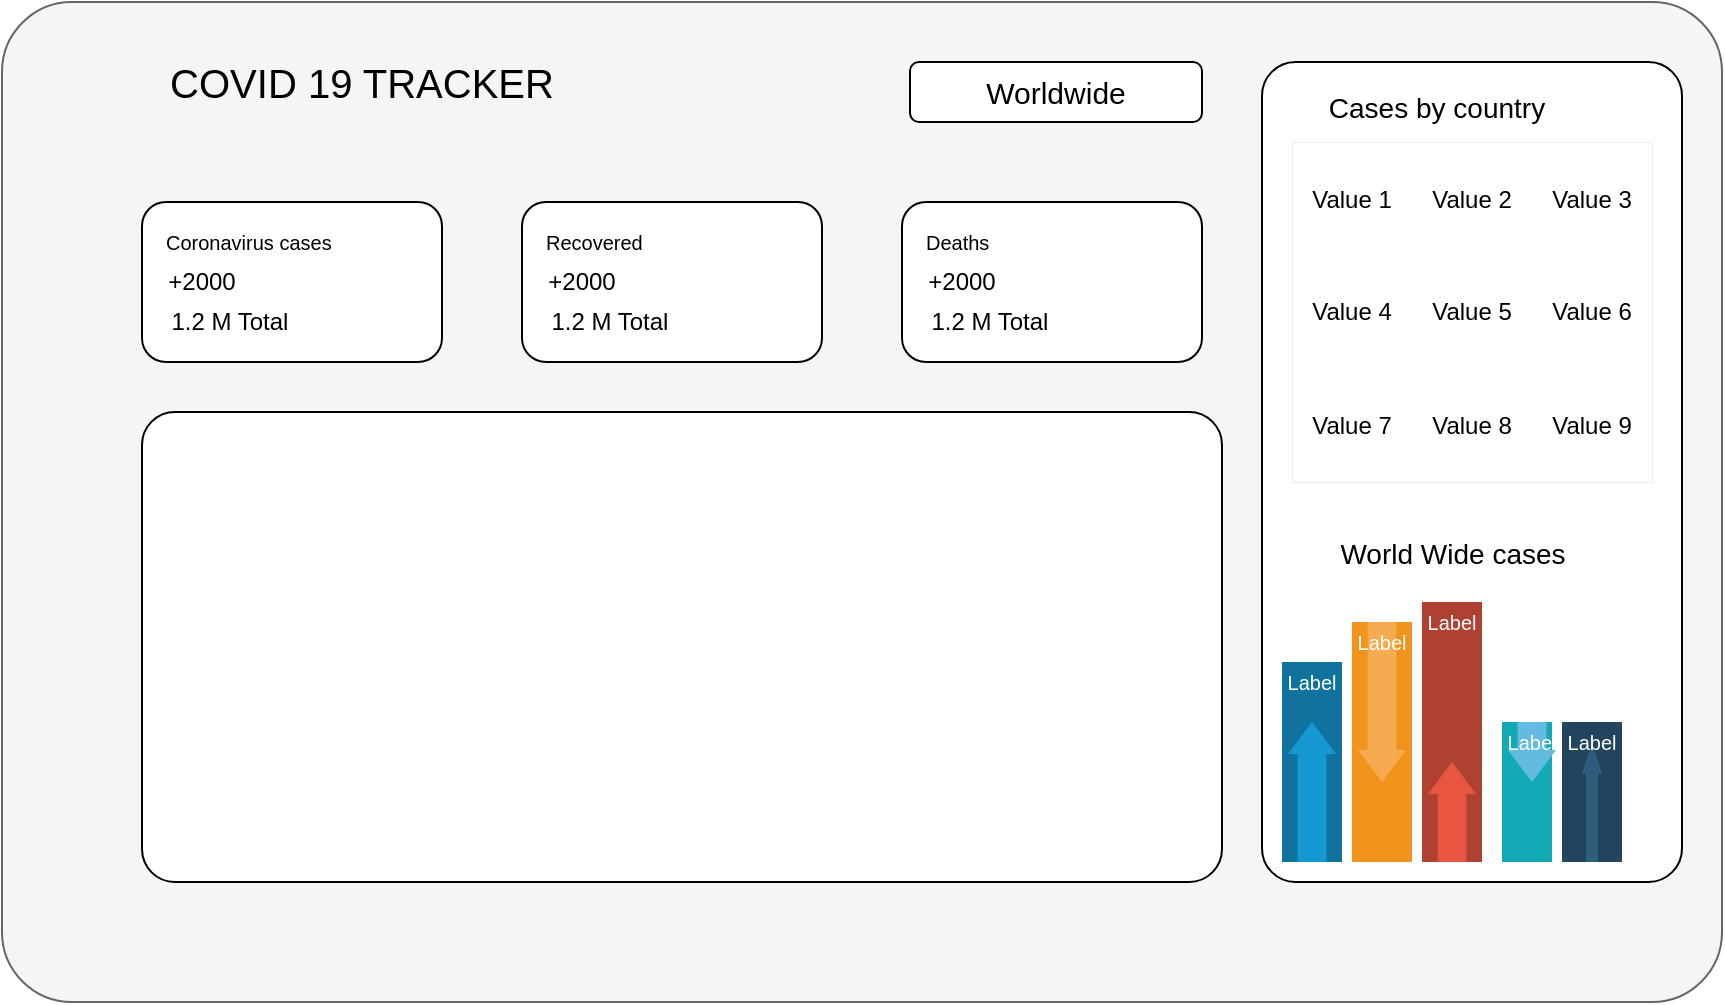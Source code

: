 <mxfile version="14.7.6" type="google"><diagram id="gf3mEGNt1tRQAZSnSKbE" name="Page-1"><mxGraphModel dx="2170" dy="681" grid="1" gridSize="10" guides="1" tooltips="1" connect="1" arrows="1" fold="1" page="1" pageScale="1" pageWidth="850" pageHeight="1100" math="0" shadow="0"><root><mxCell id="0"/><mxCell id="1" parent="0"/><mxCell id="jKTDazJkiCkMAxdX2y4L-1" value="" style="rounded=1;whiteSpace=wrap;html=1;fillColor=#f5f5f5;strokeColor=#666666;fontColor=#333333;arcSize=7;" vertex="1" parent="1"><mxGeometry x="-250" y="70" width="860" height="500" as="geometry"/></mxCell><mxCell id="jKTDazJkiCkMAxdX2y4L-3" value="&lt;font style=&quot;font-size: 20px&quot;&gt;COVID 19 TRACKER&lt;/font&gt;" style="text;html=1;strokeColor=none;fillColor=none;align=center;verticalAlign=middle;whiteSpace=wrap;rounded=0;" vertex="1" parent="1"><mxGeometry x="-180" y="100" width="220" height="20" as="geometry"/></mxCell><mxCell id="jKTDazJkiCkMAxdX2y4L-4" value="&lt;font style=&quot;font-size: 15px&quot;&gt;Worldwide&lt;/font&gt;" style="rounded=1;whiteSpace=wrap;html=1;" vertex="1" parent="1"><mxGeometry x="204" y="100" width="146" height="30" as="geometry"/></mxCell><mxCell id="jKTDazJkiCkMAxdX2y4L-5" value="" style="rounded=1;whiteSpace=wrap;html=1;" vertex="1" parent="1"><mxGeometry x="-180" y="170" width="150" height="80" as="geometry"/></mxCell><mxCell id="jKTDazJkiCkMAxdX2y4L-6" value="&lt;font style=&quot;font-size: 10px&quot;&gt;Coronavirus cases&lt;/font&gt;" style="text;html=1;strokeColor=none;fillColor=none;align=left;verticalAlign=middle;whiteSpace=wrap;rounded=0;" vertex="1" parent="1"><mxGeometry x="-170" y="180" width="120" height="20" as="geometry"/></mxCell><mxCell id="jKTDazJkiCkMAxdX2y4L-7" value="+2000" style="text;html=1;strokeColor=none;fillColor=none;align=center;verticalAlign=middle;whiteSpace=wrap;rounded=0;" vertex="1" parent="1"><mxGeometry x="-170" y="200" width="40" height="20" as="geometry"/></mxCell><mxCell id="jKTDazJkiCkMAxdX2y4L-9" value="1.2 M Total" style="text;html=1;strokeColor=none;fillColor=none;align=center;verticalAlign=middle;whiteSpace=wrap;rounded=0;" vertex="1" parent="1"><mxGeometry x="-176" y="220" width="80" height="20" as="geometry"/></mxCell><mxCell id="jKTDazJkiCkMAxdX2y4L-12" value="" style="rounded=1;whiteSpace=wrap;html=1;" vertex="1" parent="1"><mxGeometry x="10" y="170" width="150" height="80" as="geometry"/></mxCell><mxCell id="jKTDazJkiCkMAxdX2y4L-13" value="&lt;font style=&quot;font-size: 10px&quot;&gt;Recovered&lt;/font&gt;" style="text;html=1;strokeColor=none;fillColor=none;align=left;verticalAlign=middle;whiteSpace=wrap;rounded=0;" vertex="1" parent="1"><mxGeometry x="20" y="180" width="120" height="20" as="geometry"/></mxCell><mxCell id="jKTDazJkiCkMAxdX2y4L-14" value="+2000" style="text;html=1;strokeColor=none;fillColor=none;align=center;verticalAlign=middle;whiteSpace=wrap;rounded=0;" vertex="1" parent="1"><mxGeometry x="20" y="200" width="40" height="20" as="geometry"/></mxCell><mxCell id="jKTDazJkiCkMAxdX2y4L-15" value="1.2 M Total" style="text;html=1;strokeColor=none;fillColor=none;align=center;verticalAlign=middle;whiteSpace=wrap;rounded=0;" vertex="1" parent="1"><mxGeometry x="14" y="220" width="80" height="20" as="geometry"/></mxCell><mxCell id="jKTDazJkiCkMAxdX2y4L-16" value="" style="rounded=1;whiteSpace=wrap;html=1;" vertex="1" parent="1"><mxGeometry x="200" y="170" width="150" height="80" as="geometry"/></mxCell><mxCell id="jKTDazJkiCkMAxdX2y4L-17" value="&lt;font style=&quot;font-size: 10px&quot;&gt;Deaths&lt;/font&gt;" style="text;html=1;strokeColor=none;fillColor=none;align=left;verticalAlign=middle;whiteSpace=wrap;rounded=0;" vertex="1" parent="1"><mxGeometry x="210" y="180" width="120" height="20" as="geometry"/></mxCell><mxCell id="jKTDazJkiCkMAxdX2y4L-18" value="+2000" style="text;html=1;strokeColor=none;fillColor=none;align=center;verticalAlign=middle;whiteSpace=wrap;rounded=0;" vertex="1" parent="1"><mxGeometry x="210" y="200" width="40" height="20" as="geometry"/></mxCell><mxCell id="jKTDazJkiCkMAxdX2y4L-19" value="1.2 M Total" style="text;html=1;strokeColor=none;fillColor=none;align=center;verticalAlign=middle;whiteSpace=wrap;rounded=0;" vertex="1" parent="1"><mxGeometry x="204" y="220" width="80" height="20" as="geometry"/></mxCell><mxCell id="jKTDazJkiCkMAxdX2y4L-20" value="" style="rounded=1;whiteSpace=wrap;html=1;arcSize=7;" vertex="1" parent="1"><mxGeometry x="-180" y="275" width="540" height="235" as="geometry"/></mxCell><mxCell id="jKTDazJkiCkMAxdX2y4L-21" value="" style="shape=image;html=1;verticalAlign=top;verticalLabelPosition=bottom;labelBackgroundColor=#ffffff;imageAspect=0;aspect=fixed;image=https://cdn4.iconfinder.com/data/icons/small-n-flat/24/map-128.png;rounded=1;" vertex="1" parent="1"><mxGeometry y="328.5" width="128" height="128" as="geometry"/></mxCell><mxCell id="jKTDazJkiCkMAxdX2y4L-24" value="" style="rounded=1;whiteSpace=wrap;html=1;arcSize=8;" vertex="1" parent="1"><mxGeometry x="380" y="100" width="210" height="410" as="geometry"/></mxCell><mxCell id="jKTDazJkiCkMAxdX2y4L-25" value="&lt;font style=&quot;font-size: 14px&quot;&gt;Cases by country&lt;/font&gt;" style="text;html=1;strokeColor=none;fillColor=none;align=center;verticalAlign=middle;whiteSpace=wrap;rounded=0;" vertex="1" parent="1"><mxGeometry x="405" y="105" width="125" height="35" as="geometry"/></mxCell><mxCell id="jKTDazJkiCkMAxdX2y4L-26" value="&lt;font style=&quot;font-size: 14px&quot;&gt;World Wide cases&lt;/font&gt;" style="text;html=1;strokeColor=none;fillColor=none;align=center;verticalAlign=middle;whiteSpace=wrap;rounded=0;" vertex="1" parent="1"><mxGeometry x="412.5" y="328.5" width="125" height="35" as="geometry"/></mxCell><mxCell id="jKTDazJkiCkMAxdX2y4L-43" value="" style="fillColor=#10739E;strokeColor=none;rounded=0;strokeWidth=1;" vertex="1" parent="1"><mxGeometry x="390" y="400" width="30" height="100" as="geometry"/></mxCell><mxCell id="jKTDazJkiCkMAxdX2y4L-44" value="" style="shape=mxgraph.arrows2.arrow;dy=0.4;dx=16;notch=0;direction=north;fillColor=#1699D3;strokeColor=none;" vertex="1" parent="jKTDazJkiCkMAxdX2y4L-43"><mxGeometry x="3" y="30" width="24" height="70" as="geometry"/></mxCell><mxCell id="jKTDazJkiCkMAxdX2y4L-45" value="Label" style="text;html=1;align=center;verticalAlign=middle;whiteSpace=wrap;fontColor=#FFFFFF;fontSize=10;" vertex="1" parent="jKTDazJkiCkMAxdX2y4L-43"><mxGeometry width="30" height="20" as="geometry"/></mxCell><mxCell id="jKTDazJkiCkMAxdX2y4L-46" value="" style="fillColor=#F2931E;strokeColor=none;rounded=0;strokeWidth=1;" vertex="1" parent="1"><mxGeometry x="425" y="380" width="30" height="120" as="geometry"/></mxCell><mxCell id="jKTDazJkiCkMAxdX2y4L-47" value="" style="shape=mxgraph.arrows2.arrow;dy=0.4;dx=16;notch=0;direction=south;fillColor=#F5AB50;strokeColor=none;" vertex="1" parent="jKTDazJkiCkMAxdX2y4L-46"><mxGeometry x="3" width="24" height="80" as="geometry"/></mxCell><mxCell id="jKTDazJkiCkMAxdX2y4L-48" value="Label" style="text;html=1;align=center;verticalAlign=middle;whiteSpace=wrap;fontColor=#FFFFFF;fontSize=10;" vertex="1" parent="jKTDazJkiCkMAxdX2y4L-46"><mxGeometry width="30" height="20" as="geometry"/></mxCell><mxCell id="jKTDazJkiCkMAxdX2y4L-49" value="" style="fillColor=#AE4132;strokeColor=none;rounded=0;strokeWidth=1;" vertex="1" parent="1"><mxGeometry x="460" y="370" width="30" height="130" as="geometry"/></mxCell><mxCell id="jKTDazJkiCkMAxdX2y4L-50" value="" style="shape=mxgraph.arrows2.arrow;dy=0.4;dx=16;notch=0;direction=north;fillColor=#E85642;strokeColor=none;" vertex="1" parent="jKTDazJkiCkMAxdX2y4L-49"><mxGeometry x="3" y="80" width="24" height="50" as="geometry"/></mxCell><mxCell id="jKTDazJkiCkMAxdX2y4L-51" value="Label" style="text;html=1;align=center;verticalAlign=middle;whiteSpace=wrap;fontColor=#FFFFFF;fontSize=10;" vertex="1" parent="jKTDazJkiCkMAxdX2y4L-49"><mxGeometry width="30" height="20" as="geometry"/></mxCell><mxCell id="jKTDazJkiCkMAxdX2y4L-52" value="" style="fillColor=#12AAB5;strokeColor=none;rounded=0;strokeWidth=1;" vertex="1" parent="1"><mxGeometry x="500" y="430" width="25" height="70" as="geometry"/></mxCell><mxCell id="jKTDazJkiCkMAxdX2y4L-53" value="" style="shape=mxgraph.arrows2.arrow;dy=0.4;dx=16;notch=0;direction=south;fillColor=#64BBE2;strokeColor=none;" vertex="1" parent="jKTDazJkiCkMAxdX2y4L-52"><mxGeometry x="3" width="24" height="30" as="geometry"/></mxCell><mxCell id="jKTDazJkiCkMAxdX2y4L-54" value="Label" style="text;html=1;align=center;verticalAlign=middle;whiteSpace=wrap;fontColor=#FFFFFF;fontSize=10;" vertex="1" parent="jKTDazJkiCkMAxdX2y4L-52"><mxGeometry width="30" height="20" as="geometry"/></mxCell><mxCell id="jKTDazJkiCkMAxdX2y4L-55" value="" style="fillColor=#23445D;strokeColor=none;rounded=0;strokeWidth=1;" vertex="1" parent="1"><mxGeometry x="530" y="430" width="30" height="70" as="geometry"/></mxCell><mxCell id="jKTDazJkiCkMAxdX2y4L-56" value="" style="shape=mxgraph.arrows2.arrow;dy=0.4;dx=16;notch=0;direction=north;fillColor=#2F5B7C;strokeColor=none;" vertex="1" parent="jKTDazJkiCkMAxdX2y4L-55"><mxGeometry x="10" y="10" width="10" height="60" as="geometry"/></mxCell><mxCell id="jKTDazJkiCkMAxdX2y4L-57" value="Label" style="text;html=1;align=center;verticalAlign=middle;whiteSpace=wrap;fontColor=#FFFFFF;fontSize=10;" vertex="1" parent="jKTDazJkiCkMAxdX2y4L-55"><mxGeometry width="30" height="20" as="geometry"/></mxCell><mxCell id="jKTDazJkiCkMAxdX2y4L-71" value="" style="shape=table;html=1;whiteSpace=wrap;startSize=0;container=1;collapsible=0;childLayout=tableLayout;columnLines=0;rowLines=0;rounded=0;strokeWidth=0;opacity=80;" vertex="1" parent="1"><mxGeometry x="395" y="140" width="180" height="170" as="geometry"/></mxCell><mxCell id="jKTDazJkiCkMAxdX2y4L-72" value="" style="shape=partialRectangle;html=1;whiteSpace=wrap;collapsible=0;dropTarget=0;pointerEvents=0;fillColor=none;top=0;left=0;bottom=0;right=0;points=[[0,0.5],[1,0.5]];portConstraint=eastwest;" vertex="1" parent="jKTDazJkiCkMAxdX2y4L-71"><mxGeometry width="180" height="57" as="geometry"/></mxCell><mxCell id="jKTDazJkiCkMAxdX2y4L-73" value="Value 1" style="shape=partialRectangle;html=1;whiteSpace=wrap;connectable=0;fillColor=none;top=0;left=0;bottom=0;right=0;overflow=hidden;" vertex="1" parent="jKTDazJkiCkMAxdX2y4L-72"><mxGeometry width="60" height="57" as="geometry"/></mxCell><mxCell id="jKTDazJkiCkMAxdX2y4L-74" value="Value 2" style="shape=partialRectangle;html=1;whiteSpace=wrap;connectable=0;fillColor=none;top=0;left=0;bottom=0;right=0;overflow=hidden;" vertex="1" parent="jKTDazJkiCkMAxdX2y4L-72"><mxGeometry x="60" width="60" height="57" as="geometry"/></mxCell><mxCell id="jKTDazJkiCkMAxdX2y4L-75" value="Value 3" style="shape=partialRectangle;html=1;whiteSpace=wrap;connectable=0;fillColor=none;top=0;left=0;bottom=0;right=0;overflow=hidden;" vertex="1" parent="jKTDazJkiCkMAxdX2y4L-72"><mxGeometry x="120" width="60" height="57" as="geometry"/></mxCell><mxCell id="jKTDazJkiCkMAxdX2y4L-76" value="" style="shape=partialRectangle;html=1;whiteSpace=wrap;collapsible=0;dropTarget=0;pointerEvents=0;fillColor=none;top=0;left=0;bottom=0;right=0;points=[[0,0.5],[1,0.5]];portConstraint=eastwest;" vertex="1" parent="jKTDazJkiCkMAxdX2y4L-71"><mxGeometry y="57" width="180" height="56" as="geometry"/></mxCell><mxCell id="jKTDazJkiCkMAxdX2y4L-77" value="Value 4" style="shape=partialRectangle;html=1;whiteSpace=wrap;connectable=0;fillColor=none;top=0;left=0;bottom=0;right=0;overflow=hidden;" vertex="1" parent="jKTDazJkiCkMAxdX2y4L-76"><mxGeometry width="60" height="56" as="geometry"/></mxCell><mxCell id="jKTDazJkiCkMAxdX2y4L-78" value="Value 5" style="shape=partialRectangle;html=1;whiteSpace=wrap;connectable=0;fillColor=none;top=0;left=0;bottom=0;right=0;overflow=hidden;" vertex="1" parent="jKTDazJkiCkMAxdX2y4L-76"><mxGeometry x="60" width="60" height="56" as="geometry"/></mxCell><mxCell id="jKTDazJkiCkMAxdX2y4L-79" value="Value 6" style="shape=partialRectangle;html=1;whiteSpace=wrap;connectable=0;fillColor=none;top=0;left=0;bottom=0;right=0;overflow=hidden;" vertex="1" parent="jKTDazJkiCkMAxdX2y4L-76"><mxGeometry x="120" width="60" height="56" as="geometry"/></mxCell><mxCell id="jKTDazJkiCkMAxdX2y4L-80" value="" style="shape=partialRectangle;html=1;whiteSpace=wrap;collapsible=0;dropTarget=0;pointerEvents=0;fillColor=none;top=0;left=0;bottom=0;right=0;points=[[0,0.5],[1,0.5]];portConstraint=eastwest;" vertex="1" parent="jKTDazJkiCkMAxdX2y4L-71"><mxGeometry y="113" width="180" height="57" as="geometry"/></mxCell><mxCell id="jKTDazJkiCkMAxdX2y4L-81" value="Value 7" style="shape=partialRectangle;html=1;whiteSpace=wrap;connectable=0;fillColor=none;top=0;left=0;bottom=0;right=0;overflow=hidden;" vertex="1" parent="jKTDazJkiCkMAxdX2y4L-80"><mxGeometry width="60" height="57" as="geometry"/></mxCell><mxCell id="jKTDazJkiCkMAxdX2y4L-82" value="Value 8" style="shape=partialRectangle;html=1;whiteSpace=wrap;connectable=0;fillColor=none;top=0;left=0;bottom=0;right=0;overflow=hidden;" vertex="1" parent="jKTDazJkiCkMAxdX2y4L-80"><mxGeometry x="60" width="60" height="57" as="geometry"/></mxCell><mxCell id="jKTDazJkiCkMAxdX2y4L-83" value="Value 9" style="shape=partialRectangle;html=1;whiteSpace=wrap;connectable=0;fillColor=none;top=0;left=0;bottom=0;right=0;overflow=hidden;" vertex="1" parent="jKTDazJkiCkMAxdX2y4L-80"><mxGeometry x="120" width="60" height="57" as="geometry"/></mxCell></root></mxGraphModel></diagram></mxfile>